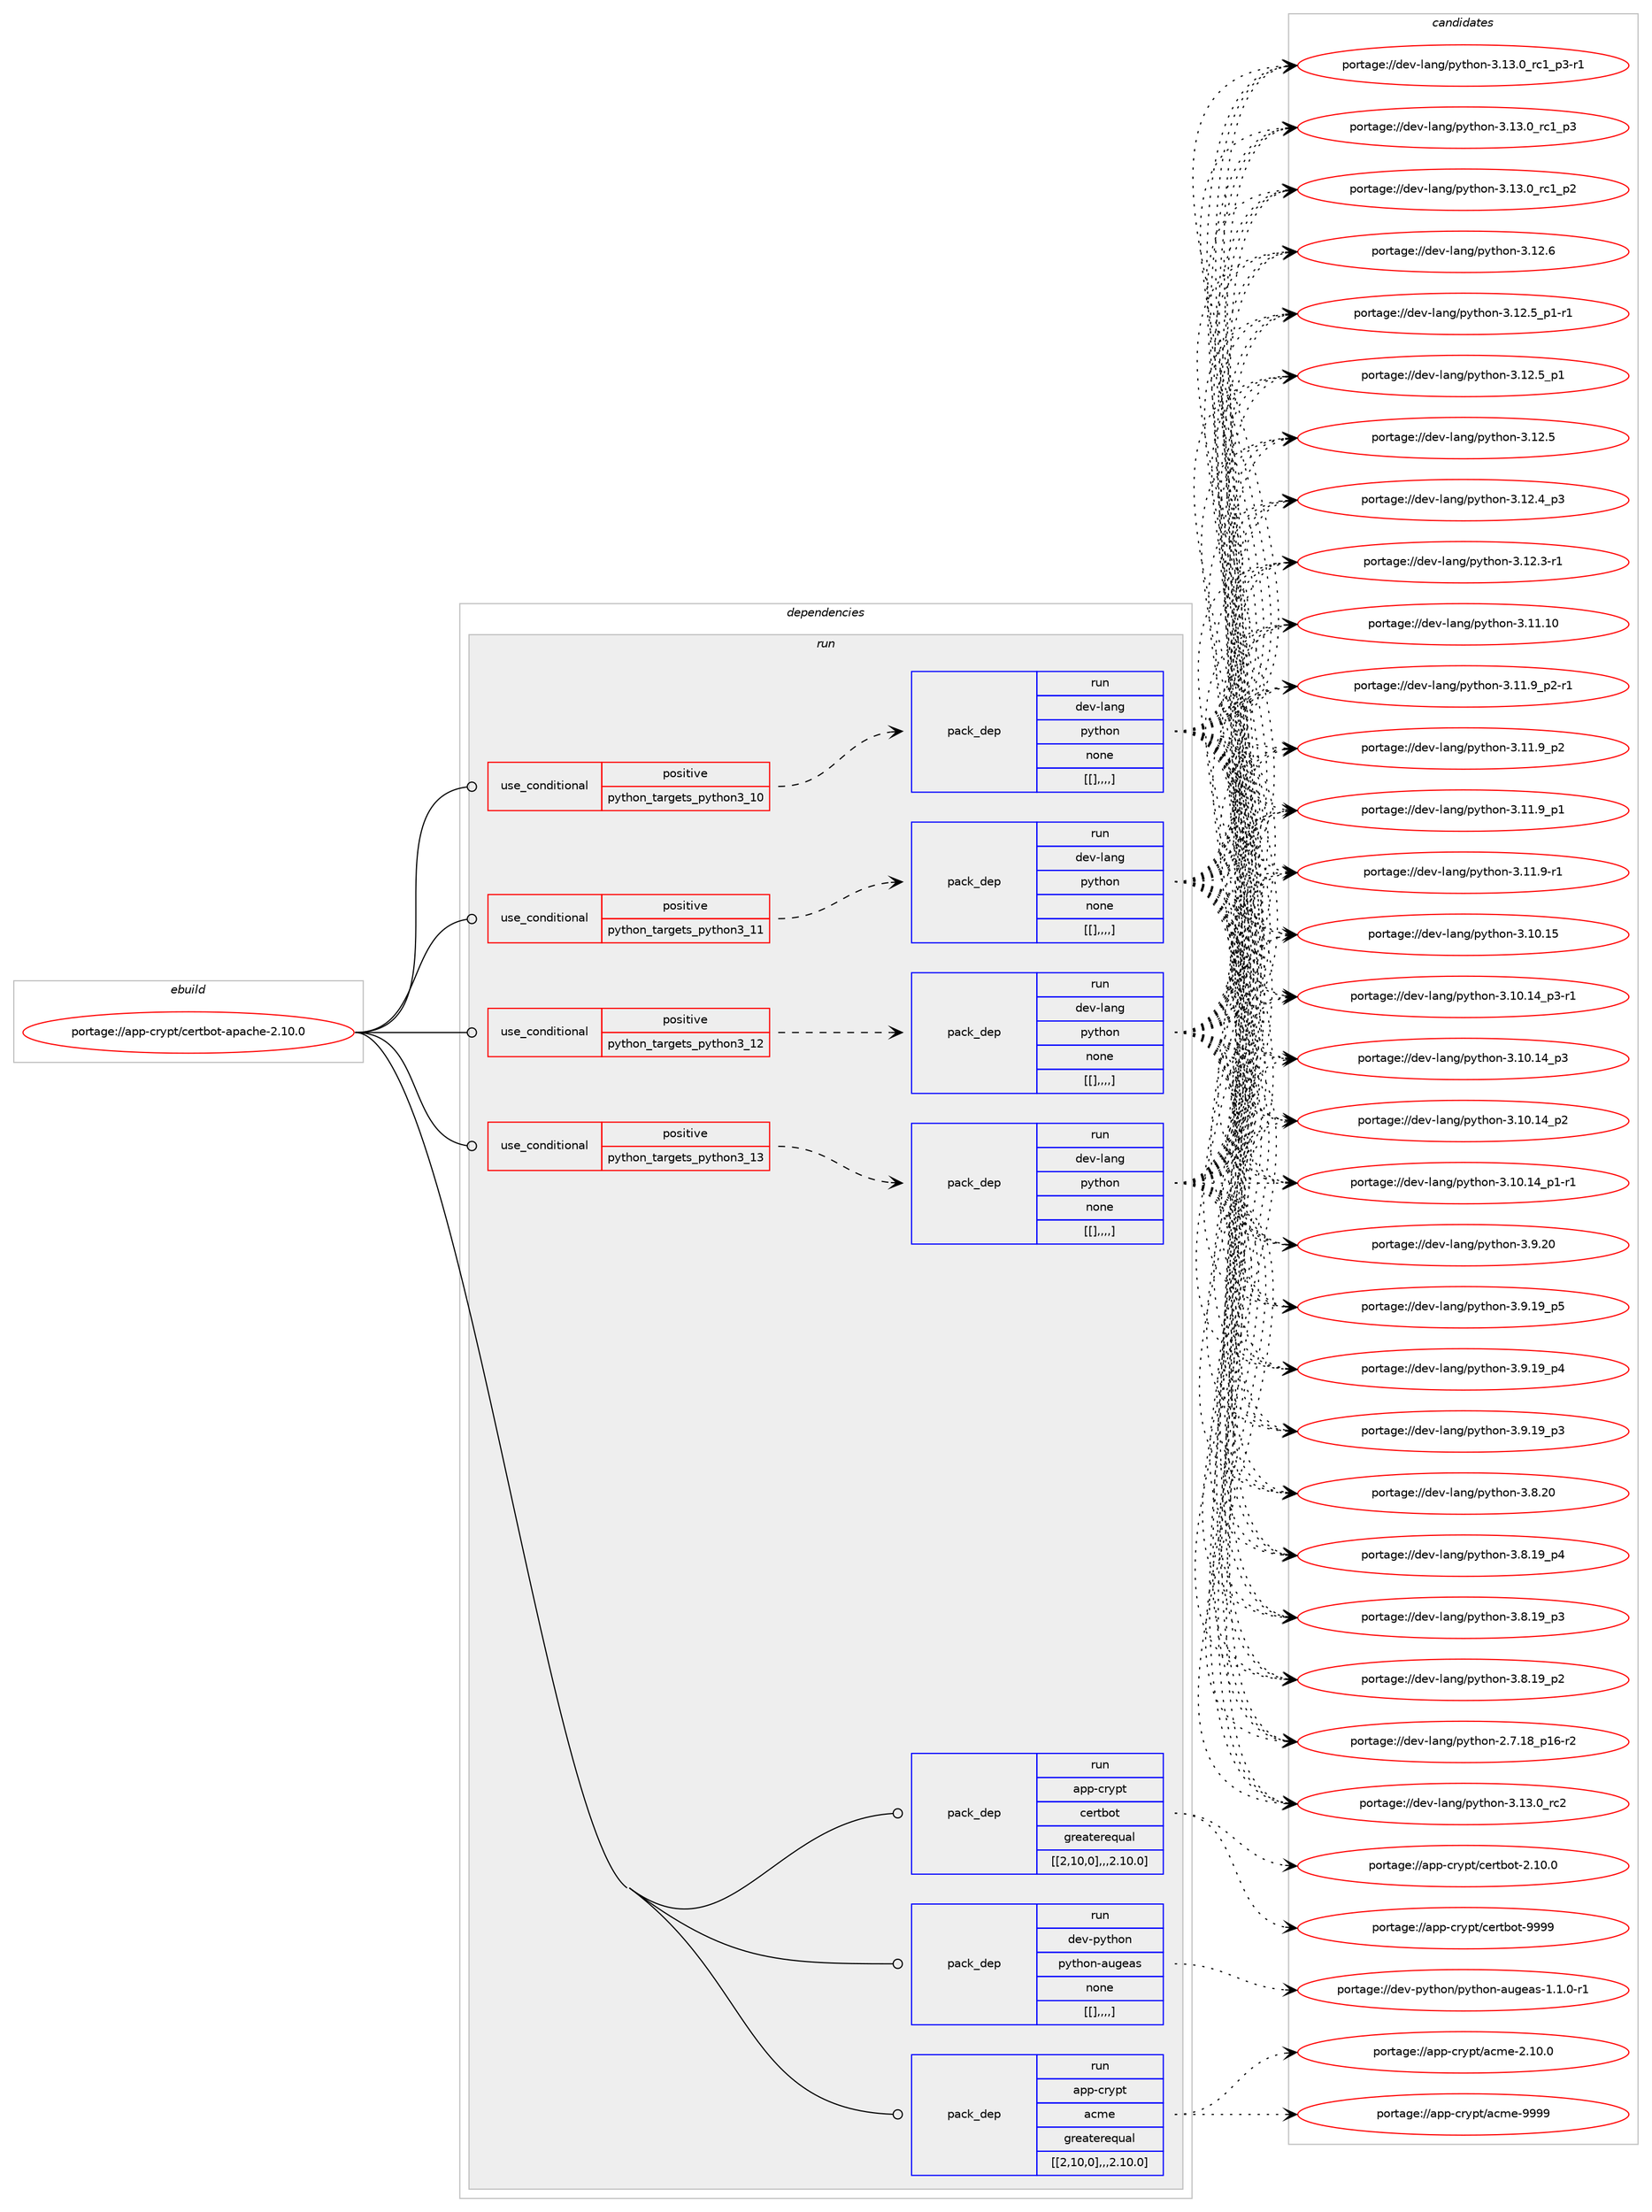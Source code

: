 digraph prolog {

# *************
# Graph options
# *************

newrank=true;
concentrate=true;
compound=true;
graph [rankdir=LR,fontname=Helvetica,fontsize=10,ranksep=1.5];#, ranksep=2.5, nodesep=0.2];
edge  [arrowhead=vee];
node  [fontname=Helvetica,fontsize=10];

# **********
# The ebuild
# **********

subgraph cluster_leftcol {
color=gray;
label=<<i>ebuild</i>>;
id [label="portage://app-crypt/certbot-apache-2.10.0", color=red, width=4, href="../app-crypt/certbot-apache-2.10.0.svg"];
}

# ****************
# The dependencies
# ****************

subgraph cluster_midcol {
color=gray;
label=<<i>dependencies</i>>;
subgraph cluster_compile {
fillcolor="#eeeeee";
style=filled;
label=<<i>compile</i>>;
}
subgraph cluster_compileandrun {
fillcolor="#eeeeee";
style=filled;
label=<<i>compile and run</i>>;
}
subgraph cluster_run {
fillcolor="#eeeeee";
style=filled;
label=<<i>run</i>>;
subgraph cond3503 {
dependency12819 [label=<<TABLE BORDER="0" CELLBORDER="1" CELLSPACING="0" CELLPADDING="4"><TR><TD ROWSPAN="3" CELLPADDING="10">use_conditional</TD></TR><TR><TD>positive</TD></TR><TR><TD>python_targets_python3_10</TD></TR></TABLE>>, shape=none, color=red];
subgraph pack9246 {
dependency12820 [label=<<TABLE BORDER="0" CELLBORDER="1" CELLSPACING="0" CELLPADDING="4" WIDTH="220"><TR><TD ROWSPAN="6" CELLPADDING="30">pack_dep</TD></TR><TR><TD WIDTH="110">run</TD></TR><TR><TD>dev-lang</TD></TR><TR><TD>python</TD></TR><TR><TD>none</TD></TR><TR><TD>[[],,,,]</TD></TR></TABLE>>, shape=none, color=blue];
}
dependency12819:e -> dependency12820:w [weight=20,style="dashed",arrowhead="vee"];
}
id:e -> dependency12819:w [weight=20,style="solid",arrowhead="odot"];
subgraph cond3504 {
dependency12821 [label=<<TABLE BORDER="0" CELLBORDER="1" CELLSPACING="0" CELLPADDING="4"><TR><TD ROWSPAN="3" CELLPADDING="10">use_conditional</TD></TR><TR><TD>positive</TD></TR><TR><TD>python_targets_python3_11</TD></TR></TABLE>>, shape=none, color=red];
subgraph pack9247 {
dependency12822 [label=<<TABLE BORDER="0" CELLBORDER="1" CELLSPACING="0" CELLPADDING="4" WIDTH="220"><TR><TD ROWSPAN="6" CELLPADDING="30">pack_dep</TD></TR><TR><TD WIDTH="110">run</TD></TR><TR><TD>dev-lang</TD></TR><TR><TD>python</TD></TR><TR><TD>none</TD></TR><TR><TD>[[],,,,]</TD></TR></TABLE>>, shape=none, color=blue];
}
dependency12821:e -> dependency12822:w [weight=20,style="dashed",arrowhead="vee"];
}
id:e -> dependency12821:w [weight=20,style="solid",arrowhead="odot"];
subgraph cond3505 {
dependency12823 [label=<<TABLE BORDER="0" CELLBORDER="1" CELLSPACING="0" CELLPADDING="4"><TR><TD ROWSPAN="3" CELLPADDING="10">use_conditional</TD></TR><TR><TD>positive</TD></TR><TR><TD>python_targets_python3_12</TD></TR></TABLE>>, shape=none, color=red];
subgraph pack9248 {
dependency12824 [label=<<TABLE BORDER="0" CELLBORDER="1" CELLSPACING="0" CELLPADDING="4" WIDTH="220"><TR><TD ROWSPAN="6" CELLPADDING="30">pack_dep</TD></TR><TR><TD WIDTH="110">run</TD></TR><TR><TD>dev-lang</TD></TR><TR><TD>python</TD></TR><TR><TD>none</TD></TR><TR><TD>[[],,,,]</TD></TR></TABLE>>, shape=none, color=blue];
}
dependency12823:e -> dependency12824:w [weight=20,style="dashed",arrowhead="vee"];
}
id:e -> dependency12823:w [weight=20,style="solid",arrowhead="odot"];
subgraph cond3506 {
dependency12825 [label=<<TABLE BORDER="0" CELLBORDER="1" CELLSPACING="0" CELLPADDING="4"><TR><TD ROWSPAN="3" CELLPADDING="10">use_conditional</TD></TR><TR><TD>positive</TD></TR><TR><TD>python_targets_python3_13</TD></TR></TABLE>>, shape=none, color=red];
subgraph pack9249 {
dependency12826 [label=<<TABLE BORDER="0" CELLBORDER="1" CELLSPACING="0" CELLPADDING="4" WIDTH="220"><TR><TD ROWSPAN="6" CELLPADDING="30">pack_dep</TD></TR><TR><TD WIDTH="110">run</TD></TR><TR><TD>dev-lang</TD></TR><TR><TD>python</TD></TR><TR><TD>none</TD></TR><TR><TD>[[],,,,]</TD></TR></TABLE>>, shape=none, color=blue];
}
dependency12825:e -> dependency12826:w [weight=20,style="dashed",arrowhead="vee"];
}
id:e -> dependency12825:w [weight=20,style="solid",arrowhead="odot"];
subgraph pack9250 {
dependency12827 [label=<<TABLE BORDER="0" CELLBORDER="1" CELLSPACING="0" CELLPADDING="4" WIDTH="220"><TR><TD ROWSPAN="6" CELLPADDING="30">pack_dep</TD></TR><TR><TD WIDTH="110">run</TD></TR><TR><TD>app-crypt</TD></TR><TR><TD>acme</TD></TR><TR><TD>greaterequal</TD></TR><TR><TD>[[2,10,0],,,2.10.0]</TD></TR></TABLE>>, shape=none, color=blue];
}
id:e -> dependency12827:w [weight=20,style="solid",arrowhead="odot"];
subgraph pack9251 {
dependency12828 [label=<<TABLE BORDER="0" CELLBORDER="1" CELLSPACING="0" CELLPADDING="4" WIDTH="220"><TR><TD ROWSPAN="6" CELLPADDING="30">pack_dep</TD></TR><TR><TD WIDTH="110">run</TD></TR><TR><TD>app-crypt</TD></TR><TR><TD>certbot</TD></TR><TR><TD>greaterequal</TD></TR><TR><TD>[[2,10,0],,,2.10.0]</TD></TR></TABLE>>, shape=none, color=blue];
}
id:e -> dependency12828:w [weight=20,style="solid",arrowhead="odot"];
subgraph pack9252 {
dependency12829 [label=<<TABLE BORDER="0" CELLBORDER="1" CELLSPACING="0" CELLPADDING="4" WIDTH="220"><TR><TD ROWSPAN="6" CELLPADDING="30">pack_dep</TD></TR><TR><TD WIDTH="110">run</TD></TR><TR><TD>dev-python</TD></TR><TR><TD>python-augeas</TD></TR><TR><TD>none</TD></TR><TR><TD>[[],,,,]</TD></TR></TABLE>>, shape=none, color=blue];
}
id:e -> dependency12829:w [weight=20,style="solid",arrowhead="odot"];
}
}

# **************
# The candidates
# **************

subgraph cluster_choices {
rank=same;
color=gray;
label=<<i>candidates</i>>;

subgraph choice9246 {
color=black;
nodesep=1;
choice10010111845108971101034711212111610411111045514649514648951149950 [label="portage://dev-lang/python-3.13.0_rc2", color=red, width=4,href="../dev-lang/python-3.13.0_rc2.svg"];
choice1001011184510897110103471121211161041111104551464951464895114994995112514511449 [label="portage://dev-lang/python-3.13.0_rc1_p3-r1", color=red, width=4,href="../dev-lang/python-3.13.0_rc1_p3-r1.svg"];
choice100101118451089711010347112121116104111110455146495146489511499499511251 [label="portage://dev-lang/python-3.13.0_rc1_p3", color=red, width=4,href="../dev-lang/python-3.13.0_rc1_p3.svg"];
choice100101118451089711010347112121116104111110455146495146489511499499511250 [label="portage://dev-lang/python-3.13.0_rc1_p2", color=red, width=4,href="../dev-lang/python-3.13.0_rc1_p2.svg"];
choice10010111845108971101034711212111610411111045514649504654 [label="portage://dev-lang/python-3.12.6", color=red, width=4,href="../dev-lang/python-3.12.6.svg"];
choice1001011184510897110103471121211161041111104551464950465395112494511449 [label="portage://dev-lang/python-3.12.5_p1-r1", color=red, width=4,href="../dev-lang/python-3.12.5_p1-r1.svg"];
choice100101118451089711010347112121116104111110455146495046539511249 [label="portage://dev-lang/python-3.12.5_p1", color=red, width=4,href="../dev-lang/python-3.12.5_p1.svg"];
choice10010111845108971101034711212111610411111045514649504653 [label="portage://dev-lang/python-3.12.5", color=red, width=4,href="../dev-lang/python-3.12.5.svg"];
choice100101118451089711010347112121116104111110455146495046529511251 [label="portage://dev-lang/python-3.12.4_p3", color=red, width=4,href="../dev-lang/python-3.12.4_p3.svg"];
choice100101118451089711010347112121116104111110455146495046514511449 [label="portage://dev-lang/python-3.12.3-r1", color=red, width=4,href="../dev-lang/python-3.12.3-r1.svg"];
choice1001011184510897110103471121211161041111104551464949464948 [label="portage://dev-lang/python-3.11.10", color=red, width=4,href="../dev-lang/python-3.11.10.svg"];
choice1001011184510897110103471121211161041111104551464949465795112504511449 [label="portage://dev-lang/python-3.11.9_p2-r1", color=red, width=4,href="../dev-lang/python-3.11.9_p2-r1.svg"];
choice100101118451089711010347112121116104111110455146494946579511250 [label="portage://dev-lang/python-3.11.9_p2", color=red, width=4,href="../dev-lang/python-3.11.9_p2.svg"];
choice100101118451089711010347112121116104111110455146494946579511249 [label="portage://dev-lang/python-3.11.9_p1", color=red, width=4,href="../dev-lang/python-3.11.9_p1.svg"];
choice100101118451089711010347112121116104111110455146494946574511449 [label="portage://dev-lang/python-3.11.9-r1", color=red, width=4,href="../dev-lang/python-3.11.9-r1.svg"];
choice1001011184510897110103471121211161041111104551464948464953 [label="portage://dev-lang/python-3.10.15", color=red, width=4,href="../dev-lang/python-3.10.15.svg"];
choice100101118451089711010347112121116104111110455146494846495295112514511449 [label="portage://dev-lang/python-3.10.14_p3-r1", color=red, width=4,href="../dev-lang/python-3.10.14_p3-r1.svg"];
choice10010111845108971101034711212111610411111045514649484649529511251 [label="portage://dev-lang/python-3.10.14_p3", color=red, width=4,href="../dev-lang/python-3.10.14_p3.svg"];
choice10010111845108971101034711212111610411111045514649484649529511250 [label="portage://dev-lang/python-3.10.14_p2", color=red, width=4,href="../dev-lang/python-3.10.14_p2.svg"];
choice100101118451089711010347112121116104111110455146494846495295112494511449 [label="portage://dev-lang/python-3.10.14_p1-r1", color=red, width=4,href="../dev-lang/python-3.10.14_p1-r1.svg"];
choice10010111845108971101034711212111610411111045514657465048 [label="portage://dev-lang/python-3.9.20", color=red, width=4,href="../dev-lang/python-3.9.20.svg"];
choice100101118451089711010347112121116104111110455146574649579511253 [label="portage://dev-lang/python-3.9.19_p5", color=red, width=4,href="../dev-lang/python-3.9.19_p5.svg"];
choice100101118451089711010347112121116104111110455146574649579511252 [label="portage://dev-lang/python-3.9.19_p4", color=red, width=4,href="../dev-lang/python-3.9.19_p4.svg"];
choice100101118451089711010347112121116104111110455146574649579511251 [label="portage://dev-lang/python-3.9.19_p3", color=red, width=4,href="../dev-lang/python-3.9.19_p3.svg"];
choice10010111845108971101034711212111610411111045514656465048 [label="portage://dev-lang/python-3.8.20", color=red, width=4,href="../dev-lang/python-3.8.20.svg"];
choice100101118451089711010347112121116104111110455146564649579511252 [label="portage://dev-lang/python-3.8.19_p4", color=red, width=4,href="../dev-lang/python-3.8.19_p4.svg"];
choice100101118451089711010347112121116104111110455146564649579511251 [label="portage://dev-lang/python-3.8.19_p3", color=red, width=4,href="../dev-lang/python-3.8.19_p3.svg"];
choice100101118451089711010347112121116104111110455146564649579511250 [label="portage://dev-lang/python-3.8.19_p2", color=red, width=4,href="../dev-lang/python-3.8.19_p2.svg"];
choice100101118451089711010347112121116104111110455046554649569511249544511450 [label="portage://dev-lang/python-2.7.18_p16-r2", color=red, width=4,href="../dev-lang/python-2.7.18_p16-r2.svg"];
dependency12820:e -> choice10010111845108971101034711212111610411111045514649514648951149950:w [style=dotted,weight="100"];
dependency12820:e -> choice1001011184510897110103471121211161041111104551464951464895114994995112514511449:w [style=dotted,weight="100"];
dependency12820:e -> choice100101118451089711010347112121116104111110455146495146489511499499511251:w [style=dotted,weight="100"];
dependency12820:e -> choice100101118451089711010347112121116104111110455146495146489511499499511250:w [style=dotted,weight="100"];
dependency12820:e -> choice10010111845108971101034711212111610411111045514649504654:w [style=dotted,weight="100"];
dependency12820:e -> choice1001011184510897110103471121211161041111104551464950465395112494511449:w [style=dotted,weight="100"];
dependency12820:e -> choice100101118451089711010347112121116104111110455146495046539511249:w [style=dotted,weight="100"];
dependency12820:e -> choice10010111845108971101034711212111610411111045514649504653:w [style=dotted,weight="100"];
dependency12820:e -> choice100101118451089711010347112121116104111110455146495046529511251:w [style=dotted,weight="100"];
dependency12820:e -> choice100101118451089711010347112121116104111110455146495046514511449:w [style=dotted,weight="100"];
dependency12820:e -> choice1001011184510897110103471121211161041111104551464949464948:w [style=dotted,weight="100"];
dependency12820:e -> choice1001011184510897110103471121211161041111104551464949465795112504511449:w [style=dotted,weight="100"];
dependency12820:e -> choice100101118451089711010347112121116104111110455146494946579511250:w [style=dotted,weight="100"];
dependency12820:e -> choice100101118451089711010347112121116104111110455146494946579511249:w [style=dotted,weight="100"];
dependency12820:e -> choice100101118451089711010347112121116104111110455146494946574511449:w [style=dotted,weight="100"];
dependency12820:e -> choice1001011184510897110103471121211161041111104551464948464953:w [style=dotted,weight="100"];
dependency12820:e -> choice100101118451089711010347112121116104111110455146494846495295112514511449:w [style=dotted,weight="100"];
dependency12820:e -> choice10010111845108971101034711212111610411111045514649484649529511251:w [style=dotted,weight="100"];
dependency12820:e -> choice10010111845108971101034711212111610411111045514649484649529511250:w [style=dotted,weight="100"];
dependency12820:e -> choice100101118451089711010347112121116104111110455146494846495295112494511449:w [style=dotted,weight="100"];
dependency12820:e -> choice10010111845108971101034711212111610411111045514657465048:w [style=dotted,weight="100"];
dependency12820:e -> choice100101118451089711010347112121116104111110455146574649579511253:w [style=dotted,weight="100"];
dependency12820:e -> choice100101118451089711010347112121116104111110455146574649579511252:w [style=dotted,weight="100"];
dependency12820:e -> choice100101118451089711010347112121116104111110455146574649579511251:w [style=dotted,weight="100"];
dependency12820:e -> choice10010111845108971101034711212111610411111045514656465048:w [style=dotted,weight="100"];
dependency12820:e -> choice100101118451089711010347112121116104111110455146564649579511252:w [style=dotted,weight="100"];
dependency12820:e -> choice100101118451089711010347112121116104111110455146564649579511251:w [style=dotted,weight="100"];
dependency12820:e -> choice100101118451089711010347112121116104111110455146564649579511250:w [style=dotted,weight="100"];
dependency12820:e -> choice100101118451089711010347112121116104111110455046554649569511249544511450:w [style=dotted,weight="100"];
}
subgraph choice9247 {
color=black;
nodesep=1;
choice10010111845108971101034711212111610411111045514649514648951149950 [label="portage://dev-lang/python-3.13.0_rc2", color=red, width=4,href="../dev-lang/python-3.13.0_rc2.svg"];
choice1001011184510897110103471121211161041111104551464951464895114994995112514511449 [label="portage://dev-lang/python-3.13.0_rc1_p3-r1", color=red, width=4,href="../dev-lang/python-3.13.0_rc1_p3-r1.svg"];
choice100101118451089711010347112121116104111110455146495146489511499499511251 [label="portage://dev-lang/python-3.13.0_rc1_p3", color=red, width=4,href="../dev-lang/python-3.13.0_rc1_p3.svg"];
choice100101118451089711010347112121116104111110455146495146489511499499511250 [label="portage://dev-lang/python-3.13.0_rc1_p2", color=red, width=4,href="../dev-lang/python-3.13.0_rc1_p2.svg"];
choice10010111845108971101034711212111610411111045514649504654 [label="portage://dev-lang/python-3.12.6", color=red, width=4,href="../dev-lang/python-3.12.6.svg"];
choice1001011184510897110103471121211161041111104551464950465395112494511449 [label="portage://dev-lang/python-3.12.5_p1-r1", color=red, width=4,href="../dev-lang/python-3.12.5_p1-r1.svg"];
choice100101118451089711010347112121116104111110455146495046539511249 [label="portage://dev-lang/python-3.12.5_p1", color=red, width=4,href="../dev-lang/python-3.12.5_p1.svg"];
choice10010111845108971101034711212111610411111045514649504653 [label="portage://dev-lang/python-3.12.5", color=red, width=4,href="../dev-lang/python-3.12.5.svg"];
choice100101118451089711010347112121116104111110455146495046529511251 [label="portage://dev-lang/python-3.12.4_p3", color=red, width=4,href="../dev-lang/python-3.12.4_p3.svg"];
choice100101118451089711010347112121116104111110455146495046514511449 [label="portage://dev-lang/python-3.12.3-r1", color=red, width=4,href="../dev-lang/python-3.12.3-r1.svg"];
choice1001011184510897110103471121211161041111104551464949464948 [label="portage://dev-lang/python-3.11.10", color=red, width=4,href="../dev-lang/python-3.11.10.svg"];
choice1001011184510897110103471121211161041111104551464949465795112504511449 [label="portage://dev-lang/python-3.11.9_p2-r1", color=red, width=4,href="../dev-lang/python-3.11.9_p2-r1.svg"];
choice100101118451089711010347112121116104111110455146494946579511250 [label="portage://dev-lang/python-3.11.9_p2", color=red, width=4,href="../dev-lang/python-3.11.9_p2.svg"];
choice100101118451089711010347112121116104111110455146494946579511249 [label="portage://dev-lang/python-3.11.9_p1", color=red, width=4,href="../dev-lang/python-3.11.9_p1.svg"];
choice100101118451089711010347112121116104111110455146494946574511449 [label="portage://dev-lang/python-3.11.9-r1", color=red, width=4,href="../dev-lang/python-3.11.9-r1.svg"];
choice1001011184510897110103471121211161041111104551464948464953 [label="portage://dev-lang/python-3.10.15", color=red, width=4,href="../dev-lang/python-3.10.15.svg"];
choice100101118451089711010347112121116104111110455146494846495295112514511449 [label="portage://dev-lang/python-3.10.14_p3-r1", color=red, width=4,href="../dev-lang/python-3.10.14_p3-r1.svg"];
choice10010111845108971101034711212111610411111045514649484649529511251 [label="portage://dev-lang/python-3.10.14_p3", color=red, width=4,href="../dev-lang/python-3.10.14_p3.svg"];
choice10010111845108971101034711212111610411111045514649484649529511250 [label="portage://dev-lang/python-3.10.14_p2", color=red, width=4,href="../dev-lang/python-3.10.14_p2.svg"];
choice100101118451089711010347112121116104111110455146494846495295112494511449 [label="portage://dev-lang/python-3.10.14_p1-r1", color=red, width=4,href="../dev-lang/python-3.10.14_p1-r1.svg"];
choice10010111845108971101034711212111610411111045514657465048 [label="portage://dev-lang/python-3.9.20", color=red, width=4,href="../dev-lang/python-3.9.20.svg"];
choice100101118451089711010347112121116104111110455146574649579511253 [label="portage://dev-lang/python-3.9.19_p5", color=red, width=4,href="../dev-lang/python-3.9.19_p5.svg"];
choice100101118451089711010347112121116104111110455146574649579511252 [label="portage://dev-lang/python-3.9.19_p4", color=red, width=4,href="../dev-lang/python-3.9.19_p4.svg"];
choice100101118451089711010347112121116104111110455146574649579511251 [label="portage://dev-lang/python-3.9.19_p3", color=red, width=4,href="../dev-lang/python-3.9.19_p3.svg"];
choice10010111845108971101034711212111610411111045514656465048 [label="portage://dev-lang/python-3.8.20", color=red, width=4,href="../dev-lang/python-3.8.20.svg"];
choice100101118451089711010347112121116104111110455146564649579511252 [label="portage://dev-lang/python-3.8.19_p4", color=red, width=4,href="../dev-lang/python-3.8.19_p4.svg"];
choice100101118451089711010347112121116104111110455146564649579511251 [label="portage://dev-lang/python-3.8.19_p3", color=red, width=4,href="../dev-lang/python-3.8.19_p3.svg"];
choice100101118451089711010347112121116104111110455146564649579511250 [label="portage://dev-lang/python-3.8.19_p2", color=red, width=4,href="../dev-lang/python-3.8.19_p2.svg"];
choice100101118451089711010347112121116104111110455046554649569511249544511450 [label="portage://dev-lang/python-2.7.18_p16-r2", color=red, width=4,href="../dev-lang/python-2.7.18_p16-r2.svg"];
dependency12822:e -> choice10010111845108971101034711212111610411111045514649514648951149950:w [style=dotted,weight="100"];
dependency12822:e -> choice1001011184510897110103471121211161041111104551464951464895114994995112514511449:w [style=dotted,weight="100"];
dependency12822:e -> choice100101118451089711010347112121116104111110455146495146489511499499511251:w [style=dotted,weight="100"];
dependency12822:e -> choice100101118451089711010347112121116104111110455146495146489511499499511250:w [style=dotted,weight="100"];
dependency12822:e -> choice10010111845108971101034711212111610411111045514649504654:w [style=dotted,weight="100"];
dependency12822:e -> choice1001011184510897110103471121211161041111104551464950465395112494511449:w [style=dotted,weight="100"];
dependency12822:e -> choice100101118451089711010347112121116104111110455146495046539511249:w [style=dotted,weight="100"];
dependency12822:e -> choice10010111845108971101034711212111610411111045514649504653:w [style=dotted,weight="100"];
dependency12822:e -> choice100101118451089711010347112121116104111110455146495046529511251:w [style=dotted,weight="100"];
dependency12822:e -> choice100101118451089711010347112121116104111110455146495046514511449:w [style=dotted,weight="100"];
dependency12822:e -> choice1001011184510897110103471121211161041111104551464949464948:w [style=dotted,weight="100"];
dependency12822:e -> choice1001011184510897110103471121211161041111104551464949465795112504511449:w [style=dotted,weight="100"];
dependency12822:e -> choice100101118451089711010347112121116104111110455146494946579511250:w [style=dotted,weight="100"];
dependency12822:e -> choice100101118451089711010347112121116104111110455146494946579511249:w [style=dotted,weight="100"];
dependency12822:e -> choice100101118451089711010347112121116104111110455146494946574511449:w [style=dotted,weight="100"];
dependency12822:e -> choice1001011184510897110103471121211161041111104551464948464953:w [style=dotted,weight="100"];
dependency12822:e -> choice100101118451089711010347112121116104111110455146494846495295112514511449:w [style=dotted,weight="100"];
dependency12822:e -> choice10010111845108971101034711212111610411111045514649484649529511251:w [style=dotted,weight="100"];
dependency12822:e -> choice10010111845108971101034711212111610411111045514649484649529511250:w [style=dotted,weight="100"];
dependency12822:e -> choice100101118451089711010347112121116104111110455146494846495295112494511449:w [style=dotted,weight="100"];
dependency12822:e -> choice10010111845108971101034711212111610411111045514657465048:w [style=dotted,weight="100"];
dependency12822:e -> choice100101118451089711010347112121116104111110455146574649579511253:w [style=dotted,weight="100"];
dependency12822:e -> choice100101118451089711010347112121116104111110455146574649579511252:w [style=dotted,weight="100"];
dependency12822:e -> choice100101118451089711010347112121116104111110455146574649579511251:w [style=dotted,weight="100"];
dependency12822:e -> choice10010111845108971101034711212111610411111045514656465048:w [style=dotted,weight="100"];
dependency12822:e -> choice100101118451089711010347112121116104111110455146564649579511252:w [style=dotted,weight="100"];
dependency12822:e -> choice100101118451089711010347112121116104111110455146564649579511251:w [style=dotted,weight="100"];
dependency12822:e -> choice100101118451089711010347112121116104111110455146564649579511250:w [style=dotted,weight="100"];
dependency12822:e -> choice100101118451089711010347112121116104111110455046554649569511249544511450:w [style=dotted,weight="100"];
}
subgraph choice9248 {
color=black;
nodesep=1;
choice10010111845108971101034711212111610411111045514649514648951149950 [label="portage://dev-lang/python-3.13.0_rc2", color=red, width=4,href="../dev-lang/python-3.13.0_rc2.svg"];
choice1001011184510897110103471121211161041111104551464951464895114994995112514511449 [label="portage://dev-lang/python-3.13.0_rc1_p3-r1", color=red, width=4,href="../dev-lang/python-3.13.0_rc1_p3-r1.svg"];
choice100101118451089711010347112121116104111110455146495146489511499499511251 [label="portage://dev-lang/python-3.13.0_rc1_p3", color=red, width=4,href="../dev-lang/python-3.13.0_rc1_p3.svg"];
choice100101118451089711010347112121116104111110455146495146489511499499511250 [label="portage://dev-lang/python-3.13.0_rc1_p2", color=red, width=4,href="../dev-lang/python-3.13.0_rc1_p2.svg"];
choice10010111845108971101034711212111610411111045514649504654 [label="portage://dev-lang/python-3.12.6", color=red, width=4,href="../dev-lang/python-3.12.6.svg"];
choice1001011184510897110103471121211161041111104551464950465395112494511449 [label="portage://dev-lang/python-3.12.5_p1-r1", color=red, width=4,href="../dev-lang/python-3.12.5_p1-r1.svg"];
choice100101118451089711010347112121116104111110455146495046539511249 [label="portage://dev-lang/python-3.12.5_p1", color=red, width=4,href="../dev-lang/python-3.12.5_p1.svg"];
choice10010111845108971101034711212111610411111045514649504653 [label="portage://dev-lang/python-3.12.5", color=red, width=4,href="../dev-lang/python-3.12.5.svg"];
choice100101118451089711010347112121116104111110455146495046529511251 [label="portage://dev-lang/python-3.12.4_p3", color=red, width=4,href="../dev-lang/python-3.12.4_p3.svg"];
choice100101118451089711010347112121116104111110455146495046514511449 [label="portage://dev-lang/python-3.12.3-r1", color=red, width=4,href="../dev-lang/python-3.12.3-r1.svg"];
choice1001011184510897110103471121211161041111104551464949464948 [label="portage://dev-lang/python-3.11.10", color=red, width=4,href="../dev-lang/python-3.11.10.svg"];
choice1001011184510897110103471121211161041111104551464949465795112504511449 [label="portage://dev-lang/python-3.11.9_p2-r1", color=red, width=4,href="../dev-lang/python-3.11.9_p2-r1.svg"];
choice100101118451089711010347112121116104111110455146494946579511250 [label="portage://dev-lang/python-3.11.9_p2", color=red, width=4,href="../dev-lang/python-3.11.9_p2.svg"];
choice100101118451089711010347112121116104111110455146494946579511249 [label="portage://dev-lang/python-3.11.9_p1", color=red, width=4,href="../dev-lang/python-3.11.9_p1.svg"];
choice100101118451089711010347112121116104111110455146494946574511449 [label="portage://dev-lang/python-3.11.9-r1", color=red, width=4,href="../dev-lang/python-3.11.9-r1.svg"];
choice1001011184510897110103471121211161041111104551464948464953 [label="portage://dev-lang/python-3.10.15", color=red, width=4,href="../dev-lang/python-3.10.15.svg"];
choice100101118451089711010347112121116104111110455146494846495295112514511449 [label="portage://dev-lang/python-3.10.14_p3-r1", color=red, width=4,href="../dev-lang/python-3.10.14_p3-r1.svg"];
choice10010111845108971101034711212111610411111045514649484649529511251 [label="portage://dev-lang/python-3.10.14_p3", color=red, width=4,href="../dev-lang/python-3.10.14_p3.svg"];
choice10010111845108971101034711212111610411111045514649484649529511250 [label="portage://dev-lang/python-3.10.14_p2", color=red, width=4,href="../dev-lang/python-3.10.14_p2.svg"];
choice100101118451089711010347112121116104111110455146494846495295112494511449 [label="portage://dev-lang/python-3.10.14_p1-r1", color=red, width=4,href="../dev-lang/python-3.10.14_p1-r1.svg"];
choice10010111845108971101034711212111610411111045514657465048 [label="portage://dev-lang/python-3.9.20", color=red, width=4,href="../dev-lang/python-3.9.20.svg"];
choice100101118451089711010347112121116104111110455146574649579511253 [label="portage://dev-lang/python-3.9.19_p5", color=red, width=4,href="../dev-lang/python-3.9.19_p5.svg"];
choice100101118451089711010347112121116104111110455146574649579511252 [label="portage://dev-lang/python-3.9.19_p4", color=red, width=4,href="../dev-lang/python-3.9.19_p4.svg"];
choice100101118451089711010347112121116104111110455146574649579511251 [label="portage://dev-lang/python-3.9.19_p3", color=red, width=4,href="../dev-lang/python-3.9.19_p3.svg"];
choice10010111845108971101034711212111610411111045514656465048 [label="portage://dev-lang/python-3.8.20", color=red, width=4,href="../dev-lang/python-3.8.20.svg"];
choice100101118451089711010347112121116104111110455146564649579511252 [label="portage://dev-lang/python-3.8.19_p4", color=red, width=4,href="../dev-lang/python-3.8.19_p4.svg"];
choice100101118451089711010347112121116104111110455146564649579511251 [label="portage://dev-lang/python-3.8.19_p3", color=red, width=4,href="../dev-lang/python-3.8.19_p3.svg"];
choice100101118451089711010347112121116104111110455146564649579511250 [label="portage://dev-lang/python-3.8.19_p2", color=red, width=4,href="../dev-lang/python-3.8.19_p2.svg"];
choice100101118451089711010347112121116104111110455046554649569511249544511450 [label="portage://dev-lang/python-2.7.18_p16-r2", color=red, width=4,href="../dev-lang/python-2.7.18_p16-r2.svg"];
dependency12824:e -> choice10010111845108971101034711212111610411111045514649514648951149950:w [style=dotted,weight="100"];
dependency12824:e -> choice1001011184510897110103471121211161041111104551464951464895114994995112514511449:w [style=dotted,weight="100"];
dependency12824:e -> choice100101118451089711010347112121116104111110455146495146489511499499511251:w [style=dotted,weight="100"];
dependency12824:e -> choice100101118451089711010347112121116104111110455146495146489511499499511250:w [style=dotted,weight="100"];
dependency12824:e -> choice10010111845108971101034711212111610411111045514649504654:w [style=dotted,weight="100"];
dependency12824:e -> choice1001011184510897110103471121211161041111104551464950465395112494511449:w [style=dotted,weight="100"];
dependency12824:e -> choice100101118451089711010347112121116104111110455146495046539511249:w [style=dotted,weight="100"];
dependency12824:e -> choice10010111845108971101034711212111610411111045514649504653:w [style=dotted,weight="100"];
dependency12824:e -> choice100101118451089711010347112121116104111110455146495046529511251:w [style=dotted,weight="100"];
dependency12824:e -> choice100101118451089711010347112121116104111110455146495046514511449:w [style=dotted,weight="100"];
dependency12824:e -> choice1001011184510897110103471121211161041111104551464949464948:w [style=dotted,weight="100"];
dependency12824:e -> choice1001011184510897110103471121211161041111104551464949465795112504511449:w [style=dotted,weight="100"];
dependency12824:e -> choice100101118451089711010347112121116104111110455146494946579511250:w [style=dotted,weight="100"];
dependency12824:e -> choice100101118451089711010347112121116104111110455146494946579511249:w [style=dotted,weight="100"];
dependency12824:e -> choice100101118451089711010347112121116104111110455146494946574511449:w [style=dotted,weight="100"];
dependency12824:e -> choice1001011184510897110103471121211161041111104551464948464953:w [style=dotted,weight="100"];
dependency12824:e -> choice100101118451089711010347112121116104111110455146494846495295112514511449:w [style=dotted,weight="100"];
dependency12824:e -> choice10010111845108971101034711212111610411111045514649484649529511251:w [style=dotted,weight="100"];
dependency12824:e -> choice10010111845108971101034711212111610411111045514649484649529511250:w [style=dotted,weight="100"];
dependency12824:e -> choice100101118451089711010347112121116104111110455146494846495295112494511449:w [style=dotted,weight="100"];
dependency12824:e -> choice10010111845108971101034711212111610411111045514657465048:w [style=dotted,weight="100"];
dependency12824:e -> choice100101118451089711010347112121116104111110455146574649579511253:w [style=dotted,weight="100"];
dependency12824:e -> choice100101118451089711010347112121116104111110455146574649579511252:w [style=dotted,weight="100"];
dependency12824:e -> choice100101118451089711010347112121116104111110455146574649579511251:w [style=dotted,weight="100"];
dependency12824:e -> choice10010111845108971101034711212111610411111045514656465048:w [style=dotted,weight="100"];
dependency12824:e -> choice100101118451089711010347112121116104111110455146564649579511252:w [style=dotted,weight="100"];
dependency12824:e -> choice100101118451089711010347112121116104111110455146564649579511251:w [style=dotted,weight="100"];
dependency12824:e -> choice100101118451089711010347112121116104111110455146564649579511250:w [style=dotted,weight="100"];
dependency12824:e -> choice100101118451089711010347112121116104111110455046554649569511249544511450:w [style=dotted,weight="100"];
}
subgraph choice9249 {
color=black;
nodesep=1;
choice10010111845108971101034711212111610411111045514649514648951149950 [label="portage://dev-lang/python-3.13.0_rc2", color=red, width=4,href="../dev-lang/python-3.13.0_rc2.svg"];
choice1001011184510897110103471121211161041111104551464951464895114994995112514511449 [label="portage://dev-lang/python-3.13.0_rc1_p3-r1", color=red, width=4,href="../dev-lang/python-3.13.0_rc1_p3-r1.svg"];
choice100101118451089711010347112121116104111110455146495146489511499499511251 [label="portage://dev-lang/python-3.13.0_rc1_p3", color=red, width=4,href="../dev-lang/python-3.13.0_rc1_p3.svg"];
choice100101118451089711010347112121116104111110455146495146489511499499511250 [label="portage://dev-lang/python-3.13.0_rc1_p2", color=red, width=4,href="../dev-lang/python-3.13.0_rc1_p2.svg"];
choice10010111845108971101034711212111610411111045514649504654 [label="portage://dev-lang/python-3.12.6", color=red, width=4,href="../dev-lang/python-3.12.6.svg"];
choice1001011184510897110103471121211161041111104551464950465395112494511449 [label="portage://dev-lang/python-3.12.5_p1-r1", color=red, width=4,href="../dev-lang/python-3.12.5_p1-r1.svg"];
choice100101118451089711010347112121116104111110455146495046539511249 [label="portage://dev-lang/python-3.12.5_p1", color=red, width=4,href="../dev-lang/python-3.12.5_p1.svg"];
choice10010111845108971101034711212111610411111045514649504653 [label="portage://dev-lang/python-3.12.5", color=red, width=4,href="../dev-lang/python-3.12.5.svg"];
choice100101118451089711010347112121116104111110455146495046529511251 [label="portage://dev-lang/python-3.12.4_p3", color=red, width=4,href="../dev-lang/python-3.12.4_p3.svg"];
choice100101118451089711010347112121116104111110455146495046514511449 [label="portage://dev-lang/python-3.12.3-r1", color=red, width=4,href="../dev-lang/python-3.12.3-r1.svg"];
choice1001011184510897110103471121211161041111104551464949464948 [label="portage://dev-lang/python-3.11.10", color=red, width=4,href="../dev-lang/python-3.11.10.svg"];
choice1001011184510897110103471121211161041111104551464949465795112504511449 [label="portage://dev-lang/python-3.11.9_p2-r1", color=red, width=4,href="../dev-lang/python-3.11.9_p2-r1.svg"];
choice100101118451089711010347112121116104111110455146494946579511250 [label="portage://dev-lang/python-3.11.9_p2", color=red, width=4,href="../dev-lang/python-3.11.9_p2.svg"];
choice100101118451089711010347112121116104111110455146494946579511249 [label="portage://dev-lang/python-3.11.9_p1", color=red, width=4,href="../dev-lang/python-3.11.9_p1.svg"];
choice100101118451089711010347112121116104111110455146494946574511449 [label="portage://dev-lang/python-3.11.9-r1", color=red, width=4,href="../dev-lang/python-3.11.9-r1.svg"];
choice1001011184510897110103471121211161041111104551464948464953 [label="portage://dev-lang/python-3.10.15", color=red, width=4,href="../dev-lang/python-3.10.15.svg"];
choice100101118451089711010347112121116104111110455146494846495295112514511449 [label="portage://dev-lang/python-3.10.14_p3-r1", color=red, width=4,href="../dev-lang/python-3.10.14_p3-r1.svg"];
choice10010111845108971101034711212111610411111045514649484649529511251 [label="portage://dev-lang/python-3.10.14_p3", color=red, width=4,href="../dev-lang/python-3.10.14_p3.svg"];
choice10010111845108971101034711212111610411111045514649484649529511250 [label="portage://dev-lang/python-3.10.14_p2", color=red, width=4,href="../dev-lang/python-3.10.14_p2.svg"];
choice100101118451089711010347112121116104111110455146494846495295112494511449 [label="portage://dev-lang/python-3.10.14_p1-r1", color=red, width=4,href="../dev-lang/python-3.10.14_p1-r1.svg"];
choice10010111845108971101034711212111610411111045514657465048 [label="portage://dev-lang/python-3.9.20", color=red, width=4,href="../dev-lang/python-3.9.20.svg"];
choice100101118451089711010347112121116104111110455146574649579511253 [label="portage://dev-lang/python-3.9.19_p5", color=red, width=4,href="../dev-lang/python-3.9.19_p5.svg"];
choice100101118451089711010347112121116104111110455146574649579511252 [label="portage://dev-lang/python-3.9.19_p4", color=red, width=4,href="../dev-lang/python-3.9.19_p4.svg"];
choice100101118451089711010347112121116104111110455146574649579511251 [label="portage://dev-lang/python-3.9.19_p3", color=red, width=4,href="../dev-lang/python-3.9.19_p3.svg"];
choice10010111845108971101034711212111610411111045514656465048 [label="portage://dev-lang/python-3.8.20", color=red, width=4,href="../dev-lang/python-3.8.20.svg"];
choice100101118451089711010347112121116104111110455146564649579511252 [label="portage://dev-lang/python-3.8.19_p4", color=red, width=4,href="../dev-lang/python-3.8.19_p4.svg"];
choice100101118451089711010347112121116104111110455146564649579511251 [label="portage://dev-lang/python-3.8.19_p3", color=red, width=4,href="../dev-lang/python-3.8.19_p3.svg"];
choice100101118451089711010347112121116104111110455146564649579511250 [label="portage://dev-lang/python-3.8.19_p2", color=red, width=4,href="../dev-lang/python-3.8.19_p2.svg"];
choice100101118451089711010347112121116104111110455046554649569511249544511450 [label="portage://dev-lang/python-2.7.18_p16-r2", color=red, width=4,href="../dev-lang/python-2.7.18_p16-r2.svg"];
dependency12826:e -> choice10010111845108971101034711212111610411111045514649514648951149950:w [style=dotted,weight="100"];
dependency12826:e -> choice1001011184510897110103471121211161041111104551464951464895114994995112514511449:w [style=dotted,weight="100"];
dependency12826:e -> choice100101118451089711010347112121116104111110455146495146489511499499511251:w [style=dotted,weight="100"];
dependency12826:e -> choice100101118451089711010347112121116104111110455146495146489511499499511250:w [style=dotted,weight="100"];
dependency12826:e -> choice10010111845108971101034711212111610411111045514649504654:w [style=dotted,weight="100"];
dependency12826:e -> choice1001011184510897110103471121211161041111104551464950465395112494511449:w [style=dotted,weight="100"];
dependency12826:e -> choice100101118451089711010347112121116104111110455146495046539511249:w [style=dotted,weight="100"];
dependency12826:e -> choice10010111845108971101034711212111610411111045514649504653:w [style=dotted,weight="100"];
dependency12826:e -> choice100101118451089711010347112121116104111110455146495046529511251:w [style=dotted,weight="100"];
dependency12826:e -> choice100101118451089711010347112121116104111110455146495046514511449:w [style=dotted,weight="100"];
dependency12826:e -> choice1001011184510897110103471121211161041111104551464949464948:w [style=dotted,weight="100"];
dependency12826:e -> choice1001011184510897110103471121211161041111104551464949465795112504511449:w [style=dotted,weight="100"];
dependency12826:e -> choice100101118451089711010347112121116104111110455146494946579511250:w [style=dotted,weight="100"];
dependency12826:e -> choice100101118451089711010347112121116104111110455146494946579511249:w [style=dotted,weight="100"];
dependency12826:e -> choice100101118451089711010347112121116104111110455146494946574511449:w [style=dotted,weight="100"];
dependency12826:e -> choice1001011184510897110103471121211161041111104551464948464953:w [style=dotted,weight="100"];
dependency12826:e -> choice100101118451089711010347112121116104111110455146494846495295112514511449:w [style=dotted,weight="100"];
dependency12826:e -> choice10010111845108971101034711212111610411111045514649484649529511251:w [style=dotted,weight="100"];
dependency12826:e -> choice10010111845108971101034711212111610411111045514649484649529511250:w [style=dotted,weight="100"];
dependency12826:e -> choice100101118451089711010347112121116104111110455146494846495295112494511449:w [style=dotted,weight="100"];
dependency12826:e -> choice10010111845108971101034711212111610411111045514657465048:w [style=dotted,weight="100"];
dependency12826:e -> choice100101118451089711010347112121116104111110455146574649579511253:w [style=dotted,weight="100"];
dependency12826:e -> choice100101118451089711010347112121116104111110455146574649579511252:w [style=dotted,weight="100"];
dependency12826:e -> choice100101118451089711010347112121116104111110455146574649579511251:w [style=dotted,weight="100"];
dependency12826:e -> choice10010111845108971101034711212111610411111045514656465048:w [style=dotted,weight="100"];
dependency12826:e -> choice100101118451089711010347112121116104111110455146564649579511252:w [style=dotted,weight="100"];
dependency12826:e -> choice100101118451089711010347112121116104111110455146564649579511251:w [style=dotted,weight="100"];
dependency12826:e -> choice100101118451089711010347112121116104111110455146564649579511250:w [style=dotted,weight="100"];
dependency12826:e -> choice100101118451089711010347112121116104111110455046554649569511249544511450:w [style=dotted,weight="100"];
}
subgraph choice9250 {
color=black;
nodesep=1;
choice9711211245991141211121164797991091014557575757 [label="portage://app-crypt/acme-9999", color=red, width=4,href="../app-crypt/acme-9999.svg"];
choice97112112459911412111211647979910910145504649484648 [label="portage://app-crypt/acme-2.10.0", color=red, width=4,href="../app-crypt/acme-2.10.0.svg"];
dependency12827:e -> choice9711211245991141211121164797991091014557575757:w [style=dotted,weight="100"];
dependency12827:e -> choice97112112459911412111211647979910910145504649484648:w [style=dotted,weight="100"];
}
subgraph choice9251 {
color=black;
nodesep=1;
choice9711211245991141211121164799101114116981111164557575757 [label="portage://app-crypt/certbot-9999", color=red, width=4,href="../app-crypt/certbot-9999.svg"];
choice97112112459911412111211647991011141169811111645504649484648 [label="portage://app-crypt/certbot-2.10.0", color=red, width=4,href="../app-crypt/certbot-2.10.0.svg"];
dependency12828:e -> choice9711211245991141211121164799101114116981111164557575757:w [style=dotted,weight="100"];
dependency12828:e -> choice97112112459911412111211647991011141169811111645504649484648:w [style=dotted,weight="100"];
}
subgraph choice9252 {
color=black;
nodesep=1;
choice10010111845112121116104111110471121211161041111104597117103101971154549464946484511449 [label="portage://dev-python/python-augeas-1.1.0-r1", color=red, width=4,href="../dev-python/python-augeas-1.1.0-r1.svg"];
dependency12829:e -> choice10010111845112121116104111110471121211161041111104597117103101971154549464946484511449:w [style=dotted,weight="100"];
}
}

}

